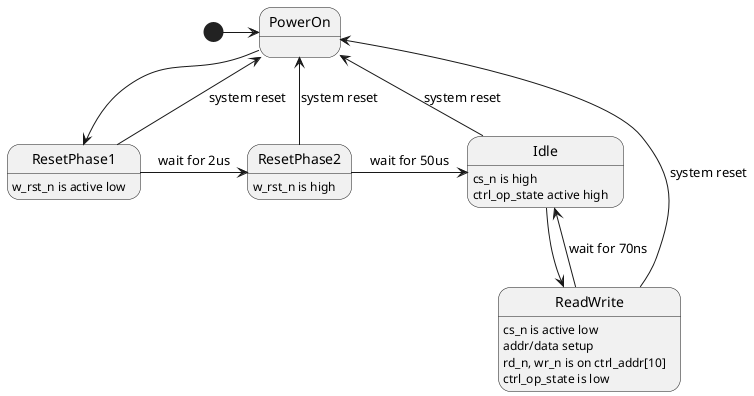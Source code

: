 @startuml w5300_interface
    [*] -> PowerOn
    PowerOn --> ResetPhase1
    ResetPhase1 -> ResetPhase2 :  wait for 2us
    ResetPhase2 -> Idle : wait for 50us
    Idle -> ReadWrite
    ReadWrite --> Idle: wait for 70ns

    ResetPhase1 --> PowerOn: system reset
    ResetPhase2 --> PowerOn: system reset
    Idle --> PowerOn: system reset
    ReadWrite --> PowerOn: system reset

    ResetPhase1: w_rst_n is active low
    ResetPhase2: w_rst_n is high
    Idle: cs_n is high
    Idle: ctrl_op_state active high
    ReadWrite: cs_n is active low
    ReadWrite: addr/data setup
    ReadWrite: rd_n, wr_n is on ctrl_addr[10]
    ReadWrite: ctrl_op_state is low
@enduml
